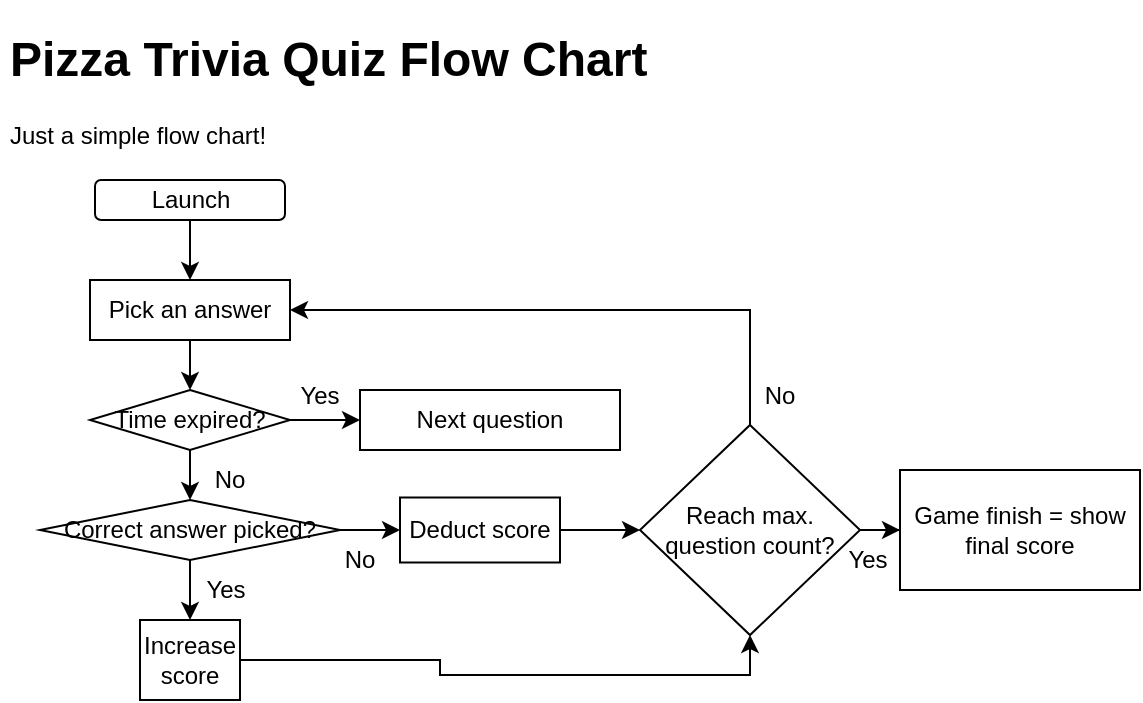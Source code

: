 <mxfile version="20.8.18" type="github">
  <diagram id="C5RBs43oDa-KdzZeNtuy" name="Page-1">
    <mxGraphModel dx="724" dy="406" grid="1" gridSize="10" guides="1" tooltips="1" connect="1" arrows="1" fold="1" page="1" pageScale="1" pageWidth="827" pageHeight="1169" math="0" shadow="0">
      <root>
        <mxCell id="WIyWlLk6GJQsqaUBKTNV-0" />
        <mxCell id="WIyWlLk6GJQsqaUBKTNV-1" parent="WIyWlLk6GJQsqaUBKTNV-0" />
        <mxCell id="q3dlRAsg1Q7bvN006I3k-25" value="" style="edgeStyle=orthogonalEdgeStyle;rounded=0;orthogonalLoop=1;jettySize=auto;html=1;" edge="1" parent="WIyWlLk6GJQsqaUBKTNV-1" source="q3dlRAsg1Q7bvN006I3k-23" target="q3dlRAsg1Q7bvN006I3k-24">
          <mxGeometry relative="1" as="geometry" />
        </mxCell>
        <mxCell id="q3dlRAsg1Q7bvN006I3k-23" value="Pick an answer" style="rounded=0;whiteSpace=wrap;html=1;" vertex="1" parent="WIyWlLk6GJQsqaUBKTNV-1">
          <mxGeometry x="55" y="150" width="100" height="30" as="geometry" />
        </mxCell>
        <mxCell id="q3dlRAsg1Q7bvN006I3k-27" value="" style="edgeStyle=orthogonalEdgeStyle;rounded=0;orthogonalLoop=1;jettySize=auto;html=1;" edge="1" parent="WIyWlLk6GJQsqaUBKTNV-1" source="q3dlRAsg1Q7bvN006I3k-24" target="q3dlRAsg1Q7bvN006I3k-26">
          <mxGeometry relative="1" as="geometry" />
        </mxCell>
        <mxCell id="q3dlRAsg1Q7bvN006I3k-55" style="edgeStyle=orthogonalEdgeStyle;rounded=0;orthogonalLoop=1;jettySize=auto;html=1;" edge="1" parent="WIyWlLk6GJQsqaUBKTNV-1" source="q3dlRAsg1Q7bvN006I3k-24" target="q3dlRAsg1Q7bvN006I3k-54">
          <mxGeometry relative="1" as="geometry" />
        </mxCell>
        <mxCell id="q3dlRAsg1Q7bvN006I3k-24" value="Time expired?" style="rhombus;whiteSpace=wrap;html=1;rounded=0;" vertex="1" parent="WIyWlLk6GJQsqaUBKTNV-1">
          <mxGeometry x="55" y="205" width="100" height="30" as="geometry" />
        </mxCell>
        <mxCell id="q3dlRAsg1Q7bvN006I3k-42" value="" style="edgeStyle=orthogonalEdgeStyle;rounded=0;orthogonalLoop=1;jettySize=auto;html=1;" edge="1" parent="WIyWlLk6GJQsqaUBKTNV-1" source="q3dlRAsg1Q7bvN006I3k-26" target="q3dlRAsg1Q7bvN006I3k-41">
          <mxGeometry relative="1" as="geometry" />
        </mxCell>
        <mxCell id="q3dlRAsg1Q7bvN006I3k-47" value="" style="edgeStyle=orthogonalEdgeStyle;rounded=0;orthogonalLoop=1;jettySize=auto;html=1;" edge="1" parent="WIyWlLk6GJQsqaUBKTNV-1" source="q3dlRAsg1Q7bvN006I3k-26" target="q3dlRAsg1Q7bvN006I3k-46">
          <mxGeometry relative="1" as="geometry" />
        </mxCell>
        <mxCell id="q3dlRAsg1Q7bvN006I3k-26" value="Correct answer picked?" style="rhombus;whiteSpace=wrap;html=1;rounded=0;" vertex="1" parent="WIyWlLk6GJQsqaUBKTNV-1">
          <mxGeometry x="30" y="260" width="150" height="30" as="geometry" />
        </mxCell>
        <mxCell id="q3dlRAsg1Q7bvN006I3k-29" value="No" style="text;html=1;strokeColor=none;fillColor=none;align=center;verticalAlign=middle;whiteSpace=wrap;rounded=0;" vertex="1" parent="WIyWlLk6GJQsqaUBKTNV-1">
          <mxGeometry x="95" y="235" width="60" height="30" as="geometry" />
        </mxCell>
        <mxCell id="q3dlRAsg1Q7bvN006I3k-31" value="&lt;h1&gt;Pizza Trivia Quiz Flow Chart&lt;/h1&gt;&lt;p&gt;Just a simple flow chart!&lt;/p&gt;" style="text;html=1;strokeColor=none;fillColor=none;spacing=5;spacingTop=-20;whiteSpace=wrap;overflow=hidden;rounded=0;" vertex="1" parent="WIyWlLk6GJQsqaUBKTNV-1">
          <mxGeometry x="10" y="20" width="360" height="70" as="geometry" />
        </mxCell>
        <mxCell id="q3dlRAsg1Q7bvN006I3k-38" style="edgeStyle=orthogonalEdgeStyle;rounded=0;orthogonalLoop=1;jettySize=auto;html=1;" edge="1" parent="WIyWlLk6GJQsqaUBKTNV-1" source="q3dlRAsg1Q7bvN006I3k-32" target="q3dlRAsg1Q7bvN006I3k-23">
          <mxGeometry relative="1" as="geometry" />
        </mxCell>
        <mxCell id="q3dlRAsg1Q7bvN006I3k-32" value="Launch" style="rounded=1;whiteSpace=wrap;html=1;" vertex="1" parent="WIyWlLk6GJQsqaUBKTNV-1">
          <mxGeometry x="57.5" y="100" width="95" height="20" as="geometry" />
        </mxCell>
        <mxCell id="q3dlRAsg1Q7bvN006I3k-52" style="edgeStyle=orthogonalEdgeStyle;rounded=0;orthogonalLoop=1;jettySize=auto;html=1;entryX=0.5;entryY=1;entryDx=0;entryDy=0;" edge="1" parent="WIyWlLk6GJQsqaUBKTNV-1" source="q3dlRAsg1Q7bvN006I3k-41" target="q3dlRAsg1Q7bvN006I3k-48">
          <mxGeometry relative="1" as="geometry" />
        </mxCell>
        <mxCell id="q3dlRAsg1Q7bvN006I3k-41" value="Increase score" style="whiteSpace=wrap;html=1;rounded=0;" vertex="1" parent="WIyWlLk6GJQsqaUBKTNV-1">
          <mxGeometry x="80" y="320" width="50" height="40" as="geometry" />
        </mxCell>
        <mxCell id="q3dlRAsg1Q7bvN006I3k-49" style="edgeStyle=orthogonalEdgeStyle;rounded=0;orthogonalLoop=1;jettySize=auto;html=1;" edge="1" parent="WIyWlLk6GJQsqaUBKTNV-1" source="q3dlRAsg1Q7bvN006I3k-46" target="q3dlRAsg1Q7bvN006I3k-48">
          <mxGeometry relative="1" as="geometry" />
        </mxCell>
        <mxCell id="q3dlRAsg1Q7bvN006I3k-46" value="Deduct score" style="whiteSpace=wrap;html=1;rounded=0;" vertex="1" parent="WIyWlLk6GJQsqaUBKTNV-1">
          <mxGeometry x="210" y="258.75" width="80" height="32.5" as="geometry" />
        </mxCell>
        <mxCell id="q3dlRAsg1Q7bvN006I3k-51" value="" style="edgeStyle=orthogonalEdgeStyle;rounded=0;orthogonalLoop=1;jettySize=auto;html=1;" edge="1" parent="WIyWlLk6GJQsqaUBKTNV-1" source="q3dlRAsg1Q7bvN006I3k-48" target="q3dlRAsg1Q7bvN006I3k-50">
          <mxGeometry relative="1" as="geometry" />
        </mxCell>
        <mxCell id="q3dlRAsg1Q7bvN006I3k-53" style="edgeStyle=orthogonalEdgeStyle;rounded=0;orthogonalLoop=1;jettySize=auto;html=1;exitX=0.5;exitY=0;exitDx=0;exitDy=0;entryX=1;entryY=0.5;entryDx=0;entryDy=0;" edge="1" parent="WIyWlLk6GJQsqaUBKTNV-1" source="q3dlRAsg1Q7bvN006I3k-48" target="q3dlRAsg1Q7bvN006I3k-23">
          <mxGeometry relative="1" as="geometry" />
        </mxCell>
        <mxCell id="q3dlRAsg1Q7bvN006I3k-48" value="Reach max. question count?" style="rhombus;whiteSpace=wrap;html=1;rounded=0;" vertex="1" parent="WIyWlLk6GJQsqaUBKTNV-1">
          <mxGeometry x="330" y="222.5" width="110" height="105" as="geometry" />
        </mxCell>
        <mxCell id="q3dlRAsg1Q7bvN006I3k-50" value="Game finish = show final score" style="whiteSpace=wrap;html=1;rounded=0;" vertex="1" parent="WIyWlLk6GJQsqaUBKTNV-1">
          <mxGeometry x="460" y="245" width="120" height="60" as="geometry" />
        </mxCell>
        <mxCell id="q3dlRAsg1Q7bvN006I3k-54" value="Next question" style="whiteSpace=wrap;html=1;rounded=0;" vertex="1" parent="WIyWlLk6GJQsqaUBKTNV-1">
          <mxGeometry x="190" y="205" width="130" height="30" as="geometry" />
        </mxCell>
        <mxCell id="q3dlRAsg1Q7bvN006I3k-56" value="Yes" style="text;html=1;strokeColor=none;fillColor=none;align=center;verticalAlign=middle;whiteSpace=wrap;rounded=0;" vertex="1" parent="WIyWlLk6GJQsqaUBKTNV-1">
          <mxGeometry x="140" y="192.5" width="60" height="30" as="geometry" />
        </mxCell>
        <mxCell id="q3dlRAsg1Q7bvN006I3k-57" value="No" style="text;html=1;strokeColor=none;fillColor=none;align=center;verticalAlign=middle;whiteSpace=wrap;rounded=0;" vertex="1" parent="WIyWlLk6GJQsqaUBKTNV-1">
          <mxGeometry x="160" y="275" width="60" height="30" as="geometry" />
        </mxCell>
        <mxCell id="q3dlRAsg1Q7bvN006I3k-58" value="Yes" style="text;html=1;strokeColor=none;fillColor=none;align=center;verticalAlign=middle;whiteSpace=wrap;rounded=0;" vertex="1" parent="WIyWlLk6GJQsqaUBKTNV-1">
          <mxGeometry x="92.5" y="290" width="60" height="30" as="geometry" />
        </mxCell>
        <mxCell id="q3dlRAsg1Q7bvN006I3k-59" value="Yes" style="text;html=1;strokeColor=none;fillColor=none;align=center;verticalAlign=middle;whiteSpace=wrap;rounded=0;" vertex="1" parent="WIyWlLk6GJQsqaUBKTNV-1">
          <mxGeometry x="414" y="275" width="60" height="30" as="geometry" />
        </mxCell>
        <mxCell id="q3dlRAsg1Q7bvN006I3k-60" value="No" style="text;html=1;strokeColor=none;fillColor=none;align=center;verticalAlign=middle;whiteSpace=wrap;rounded=0;" vertex="1" parent="WIyWlLk6GJQsqaUBKTNV-1">
          <mxGeometry x="370" y="192.5" width="60" height="30" as="geometry" />
        </mxCell>
      </root>
    </mxGraphModel>
  </diagram>
</mxfile>
